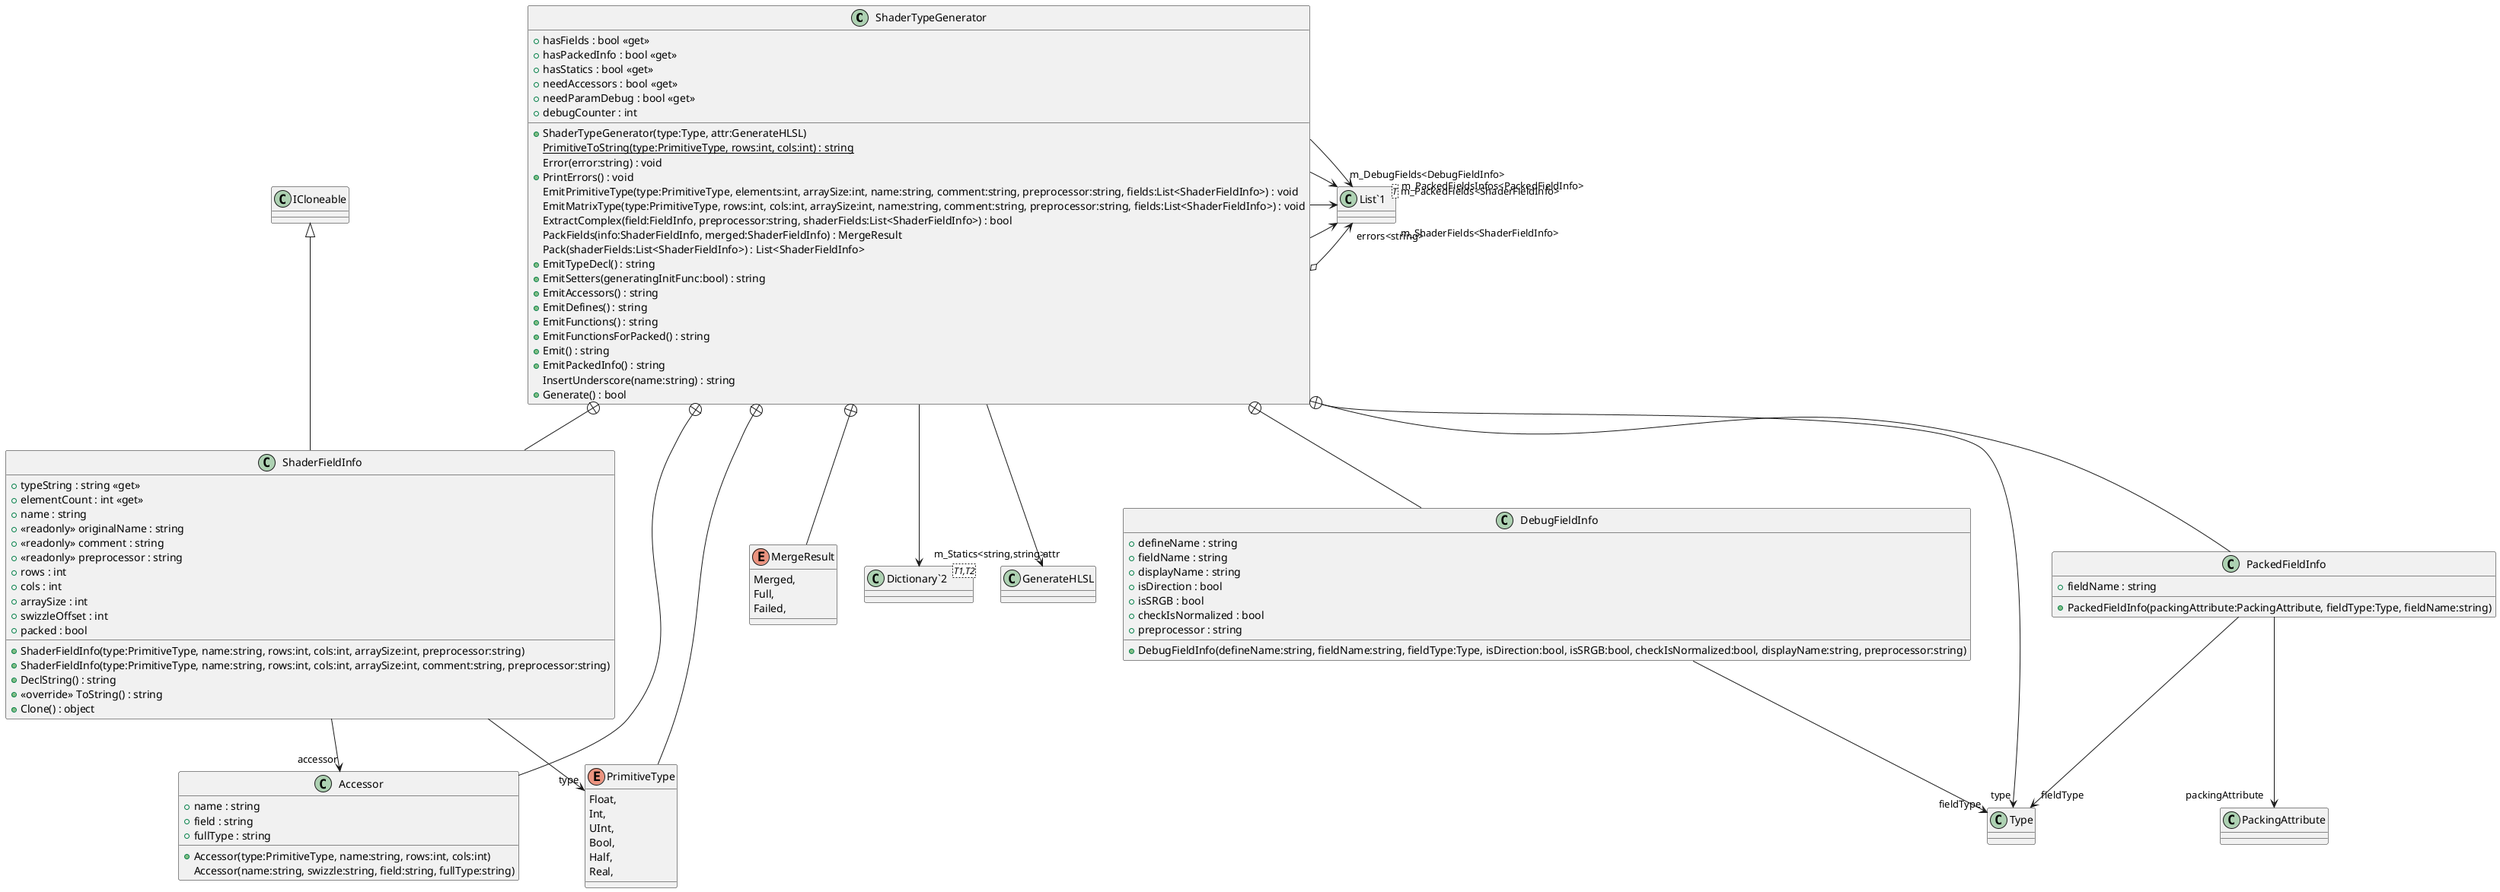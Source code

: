 @startuml
class ShaderTypeGenerator {
    + ShaderTypeGenerator(type:Type, attr:GenerateHLSL)
    {static} PrimitiveToString(type:PrimitiveType, rows:int, cols:int) : string
    Error(error:string) : void
    + PrintErrors() : void
    EmitPrimitiveType(type:PrimitiveType, elements:int, arraySize:int, name:string, comment:string, preprocessor:string, fields:List<ShaderFieldInfo>) : void
    EmitMatrixType(type:PrimitiveType, rows:int, cols:int, arraySize:int, name:string, comment:string, preprocessor:string, fields:List<ShaderFieldInfo>) : void
    ExtractComplex(field:FieldInfo, preprocessor:string, shaderFields:List<ShaderFieldInfo>) : bool
    PackFields(info:ShaderFieldInfo, merged:ShaderFieldInfo) : MergeResult
    Pack(shaderFields:List<ShaderFieldInfo>) : List<ShaderFieldInfo>
    + EmitTypeDecl() : string
    + EmitSetters(generatingInitFunc:bool) : string
    + EmitAccessors() : string
    + EmitDefines() : string
    + EmitFunctions() : string
    + EmitFunctionsForPacked() : string
    + Emit() : string
    + EmitPackedInfo() : string
    InsertUnderscore(name:string) : string
    + Generate() : bool
    + hasFields : bool <<get>>
    + hasPackedInfo : bool <<get>>
    + hasStatics : bool <<get>>
    + needAccessors : bool <<get>>
    + needParamDebug : bool <<get>>
    + debugCounter : int
}
enum PrimitiveType {
    Float,
    Int,
    UInt,
    Bool,
    Half,
    Real,
}
class Accessor {
    + Accessor(type:PrimitiveType, name:string, rows:int, cols:int)
    Accessor(name:string, swizzle:string, field:string, fullType:string)
    + name : string
    + field : string
    + fullType : string
}
class ShaderFieldInfo {
    + ShaderFieldInfo(type:PrimitiveType, name:string, rows:int, cols:int, arraySize:int, preprocessor:string)
    + ShaderFieldInfo(type:PrimitiveType, name:string, rows:int, cols:int, arraySize:int, comment:string, preprocessor:string)
    + typeString : string <<get>>
    + DeclString() : string
    + <<override>> ToString() : string
    + elementCount : int <<get>>
    + Clone() : object
    + name : string
    + <<readonly>> originalName : string
    + <<readonly>> comment : string
    + <<readonly>> preprocessor : string
    + rows : int
    + cols : int
    + arraySize : int
    + swizzleOffset : int
    + packed : bool
}
class DebugFieldInfo {
    + DebugFieldInfo(defineName:string, fieldName:string, fieldType:Type, isDirection:bool, isSRGB:bool, checkIsNormalized:bool, displayName:string, preprocessor:string)
    + defineName : string
    + fieldName : string
    + displayName : string
    + isDirection : bool
    + isSRGB : bool
    + checkIsNormalized : bool
    + preprocessor : string
}
class PackedFieldInfo {
    + PackedFieldInfo(packingAttribute:PackingAttribute, fieldType:Type, fieldName:string)
    + fieldName : string
}
enum MergeResult {
    Merged,
    Full,
    Failed,
}
class "List`1"<T> {
}
class "Dictionary`2"<T1,T2> {
}
ShaderTypeGenerator --> "type" Type
ShaderTypeGenerator --> "attr" GenerateHLSL
ShaderTypeGenerator o-> "errors<string>" "List`1"
ShaderTypeGenerator --> "m_Statics<string,string>" "Dictionary`2"
ShaderTypeGenerator --> "m_ShaderFields<ShaderFieldInfo>" "List`1"
ShaderTypeGenerator --> "m_PackedFields<ShaderFieldInfo>" "List`1"
ShaderTypeGenerator --> "m_DebugFields<DebugFieldInfo>" "List`1"
ShaderTypeGenerator --> "m_PackedFieldsInfos<PackedFieldInfo>" "List`1"
ShaderTypeGenerator +-- PrimitiveType
ShaderTypeGenerator +-- Accessor
ShaderTypeGenerator +-- ShaderFieldInfo
ICloneable <|-- ShaderFieldInfo
ShaderFieldInfo --> "type" PrimitiveType
ShaderFieldInfo --> "accessor" Accessor
ShaderTypeGenerator +-- DebugFieldInfo
DebugFieldInfo --> "fieldType" Type
ShaderTypeGenerator +-- PackedFieldInfo
PackedFieldInfo --> "packingAttribute" PackingAttribute
PackedFieldInfo --> "fieldType" Type
ShaderTypeGenerator +-- MergeResult
@enduml
